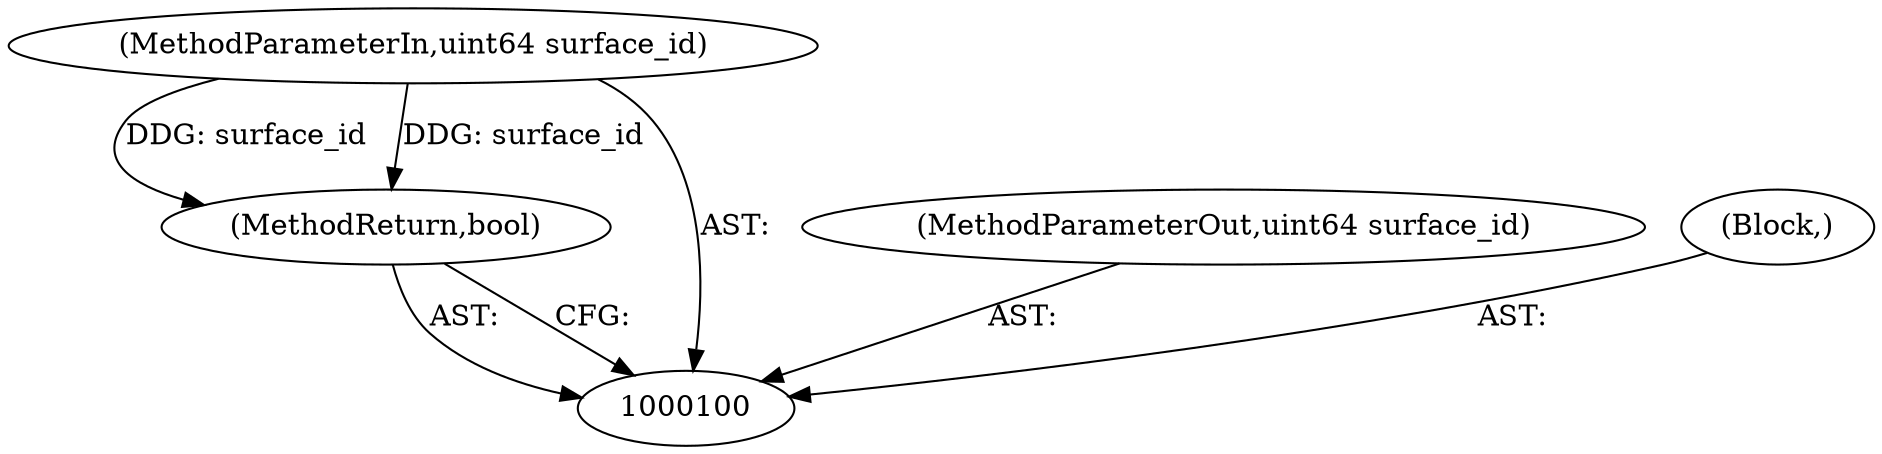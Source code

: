 digraph "0_Chrome_18d67244984a574ba2dd8779faabc0e3e34f4b76_33" {
"1000103" [label="(MethodReturn,bool)"];
"1000101" [label="(MethodParameterIn,uint64 surface_id)"];
"1000108" [label="(MethodParameterOut,uint64 surface_id)"];
"1000102" [label="(Block,)"];
"1000103" -> "1000100"  [label="AST: "];
"1000103" -> "1000100"  [label="CFG: "];
"1000101" -> "1000103"  [label="DDG: surface_id"];
"1000101" -> "1000100"  [label="AST: "];
"1000101" -> "1000103"  [label="DDG: surface_id"];
"1000108" -> "1000100"  [label="AST: "];
"1000102" -> "1000100"  [label="AST: "];
}
